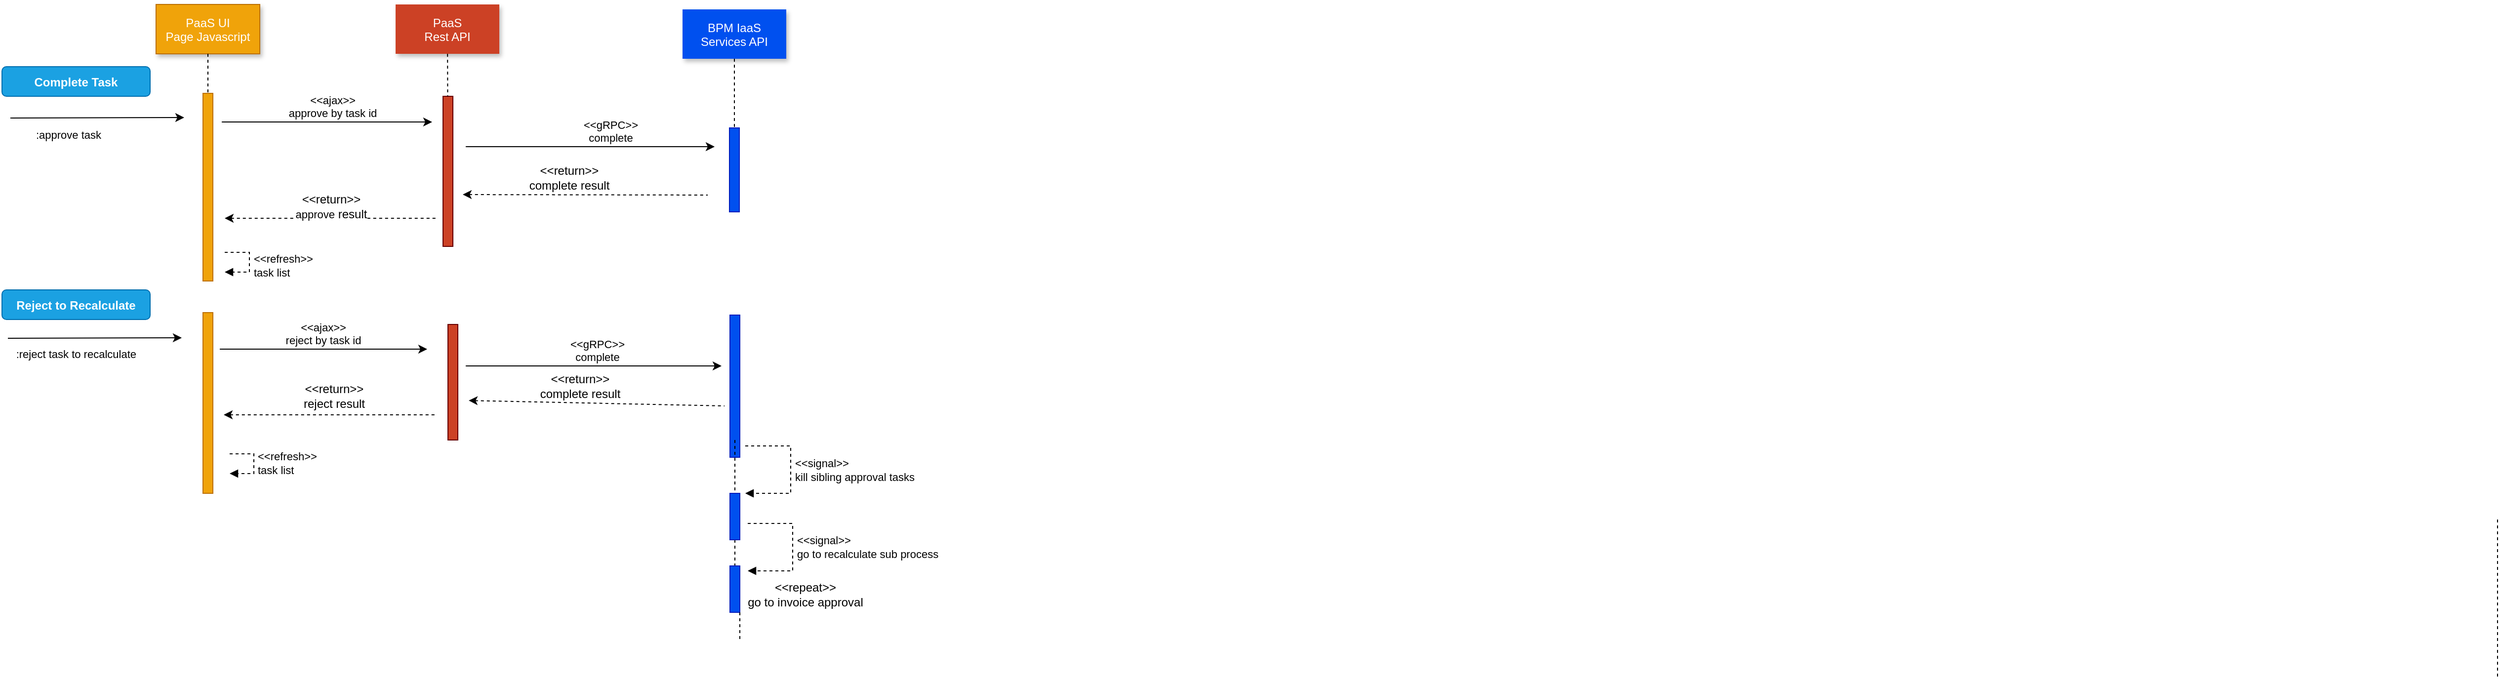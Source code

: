 <mxfile pages="1" version="11.2.1" type="github"><diagram name="Page-1" id="9361dd3d-8414-5efd-6122-117bd74ce7a7"><mxGraphModel dx="2622" dy="759" grid="0" gridSize="10" guides="1" tooltips="1" connect="1" arrows="1" fold="1" page="0" pageScale="1.5" pageWidth="826" pageHeight="1169" background="#ffffff" math="0" shadow="0"><root><mxCell id="0"/><mxCell id="1" parent="0"/><mxCell id="mkxuYSwtMgr1z3o9FaOd-89" value="" style="edgeStyle=elbowEdgeStyle;elbow=horizontal;endArrow=none;dashed=1" parent="1" edge="1"><mxGeometry x="1460" y="437.894" width="100" height="100" as="geometry"><mxPoint x="1354.5" y="610" as="sourcePoint"/><mxPoint x="1354.5" y="770" as="targetPoint"/></mxGeometry></mxCell><mxCell id="mkxuYSwtMgr1z3o9FaOd-90" value="" style="fillColor=#f0a30a;strokeColor=#BD7000;fontColor=#ffffff;" parent="1" vertex="1"><mxGeometry x="-968.5" y="178.5" width="10" height="190" as="geometry"/></mxCell><mxCell id="mkxuYSwtMgr1z3o9FaOd-91" value="PaaS UI&#10;Page Javascript" style="shadow=1;fillColor=#f0a30a;strokeColor=#BD7000;fontColor=#ffffff;" parent="1" vertex="1"><mxGeometry x="-1016" y="88.5" width="105" height="50" as="geometry"/></mxCell><mxCell id="mkxuYSwtMgr1z3o9FaOd-92" value="" style="fillColor=#CC4125;strokeColor=#660000" parent="1" vertex="1"><mxGeometry x="-725.5" y="181.5" width="10" height="152" as="geometry"/></mxCell><mxCell id="mkxuYSwtMgr1z3o9FaOd-93" value="PaaS &#10;Rest API" style="shadow=1;fillColor=#CC4125;strokeColor=none;fontColor=#FFFFFF;" parent="1" vertex="1"><mxGeometry x="-773.5" y="88.5" width="105" height="50" as="geometry"/></mxCell><mxCell id="mkxuYSwtMgr1z3o9FaOd-94" value="" style="edgeStyle=none;endArrow=none;dashed=1" parent="1" source="mkxuYSwtMgr1z3o9FaOd-93" target="mkxuYSwtMgr1z3o9FaOd-92" edge="1"><mxGeometry x="-896.165" y="193.5" width="100" height="100" as="geometry"><mxPoint x="-821.241" y="138.5" as="sourcePoint"/><mxPoint x="-820.924" y="193.5" as="targetPoint"/></mxGeometry></mxCell><mxCell id="mkxuYSwtMgr1z3o9FaOd-95" value="&lt;&lt;ajax&gt;&gt;&#10;approve by task id" style="edgeStyle=none;verticalLabelPosition=top;verticalAlign=bottom;" parent="1" edge="1"><mxGeometry x="-1168.5" y="28.5" width="100" height="100" as="geometry"><mxPoint x="-949.5" y="207.5" as="sourcePoint"/><mxPoint x="-736.5" y="207.5" as="targetPoint"/><mxPoint x="6" as="offset"/></mxGeometry></mxCell><mxCell id="mkxuYSwtMgr1z3o9FaOd-96" value="" style="edgeStyle=none;verticalLabelPosition=top;verticalAlign=bottom;labelPosition=left;align=right;endArrow=none;startArrow=classic;dashed=1;" parent="1" edge="1"><mxGeometry x="-1054.5" y="102.759" width="100" height="100" as="geometry"><mxPoint x="-705.5" y="281" as="sourcePoint"/><mxPoint x="-457.5" y="281.5" as="targetPoint"/><Array as="points"/></mxGeometry></mxCell><mxCell id="mkxuYSwtMgr1z3o9FaOd-97" value="&amp;lt;&amp;lt;return&amp;gt;&amp;gt;&lt;br&gt;complete result" style="text;html=1;resizable=0;points=[];align=center;verticalAlign=middle;labelBackgroundColor=#ffffff;" parent="mkxuYSwtMgr1z3o9FaOd-96" vertex="1" connectable="0"><mxGeometry relative="1" as="geometry"><mxPoint x="-17" y="-17" as="offset"/></mxGeometry></mxCell><mxCell id="mkxuYSwtMgr1z3o9FaOd-98" value="" style="fillColor=#0050ef;strokeColor=#001DBC;fontColor=#ffffff;" parent="1" vertex="1"><mxGeometry x="-435.5" y="213.5" width="10" height="85" as="geometry"/></mxCell><mxCell id="mkxuYSwtMgr1z3o9FaOd-99" value="BPM IaaS&#10;Services API" style="shadow=1;fillColor=#0050EF;strokeColor=none;fontColor=#FFFFFF;" parent="1" vertex="1"><mxGeometry x="-483" y="93.5" width="105" height="50" as="geometry"/></mxCell><mxCell id="mkxuYSwtMgr1z3o9FaOd-100" value="" style="edgeStyle=none;endArrow=none;dashed=1" parent="1" source="mkxuYSwtMgr1z3o9FaOd-99" target="mkxuYSwtMgr1z3o9FaOd-98" edge="1"><mxGeometry x="-554.012" y="203.5" width="100" height="100" as="geometry"><mxPoint x="-493.847" y="138.5" as="sourcePoint"/><mxPoint x="-493.847" y="288.5" as="targetPoint"/></mxGeometry></mxCell><mxCell id="mkxuYSwtMgr1z3o9FaOd-101" value="&lt;&lt;gRPC&gt;&gt;&#10;complete" style="edgeStyle=elbowEdgeStyle;elbow=vertical;verticalLabelPosition=top;verticalAlign=bottom;" parent="1" edge="1"><mxGeometry x="-1168.5" y="28.5" width="100" height="100" as="geometry"><mxPoint x="-702.5" y="232.5" as="sourcePoint"/><mxPoint x="-450.5" y="232.5" as="targetPoint"/><Array as="points"><mxPoint x="-590.5" y="232.5"/><mxPoint x="-555.5" y="240.5"/><mxPoint x="-523.5" y="327.5"/><mxPoint x="-578.5" y="298.5"/></Array><mxPoint x="21" as="offset"/></mxGeometry></mxCell><mxCell id="mkxuYSwtMgr1z3o9FaOd-102" value="" style="edgeStyle=elbowEdgeStyle;elbow=horizontal;endArrow=none;dashed=1" parent="1" source="mkxuYSwtMgr1z3o9FaOd-91" target="mkxuYSwtMgr1z3o9FaOd-90" edge="1"><mxGeometry x="-938.5" y="338.5" width="100" height="100" as="geometry"><mxPoint x="-938.5" y="438.5" as="sourcePoint"/><mxPoint x="-838.5" y="338.5" as="targetPoint"/></mxGeometry></mxCell><mxCell id="mkxuYSwtMgr1z3o9FaOd-103" value="" style="edgeStyle=none;verticalLabelPosition=top;verticalAlign=bottom;labelPosition=left;align=right;endArrow=none;startArrow=classic;dashed=1;" parent="1" edge="1"><mxGeometry x="-1046.5" y="118.759" width="100" height="100" as="geometry"><mxPoint x="-946.5" y="305" as="sourcePoint"/><mxPoint x="-730.5" y="305" as="targetPoint"/><Array as="points"><mxPoint x="-846.5" y="305"/><mxPoint x="-826.5" y="305"/><mxPoint x="-771.5" y="305"/></Array></mxGeometry></mxCell><mxCell id="mkxuYSwtMgr1z3o9FaOd-104" value="&amp;lt;&amp;lt;return&amp;gt;&amp;gt;&lt;br&gt;&lt;span style=&quot;font-size: 11px ; text-align: right&quot;&gt;approve&lt;/span&gt;&amp;nbsp;result" style="text;html=1;resizable=0;points=[];align=center;verticalAlign=middle;labelBackgroundColor=#ffffff;" parent="mkxuYSwtMgr1z3o9FaOd-103" vertex="1" connectable="0"><mxGeometry relative="1" as="geometry"><mxPoint x="-0.5" y="-12" as="offset"/></mxGeometry></mxCell><mxCell id="mkxuYSwtMgr1z3o9FaOd-105" value="" style="html=1;points=[];perimeter=orthogonalPerimeter;fillColor=#0050ef;strokeColor=#001DBC;fontColor=#ffffff;" parent="1" vertex="1"><mxGeometry x="-435" y="403" width="10" height="144" as="geometry"/></mxCell><mxCell id="mkxuYSwtMgr1z3o9FaOd-106" value="" style="fillColor=#f0a30a;strokeColor=#BD7000;fontColor=#ffffff;" parent="1" vertex="1"><mxGeometry x="-968.5" y="400.5" width="10" height="183" as="geometry"/></mxCell><mxCell id="mkxuYSwtMgr1z3o9FaOd-107" value=":approve task" style="edgeStyle=none;verticalLabelPosition=top;verticalAlign=bottom;labelPosition=left;align=right" parent="1" edge="1"><mxGeometry x="-1168.5" y="28.5" width="100" height="100" as="geometry"><mxPoint x="-1163.5" y="203.5" as="sourcePoint"/><mxPoint x="-987.5" y="203" as="targetPoint"/><Array as="points"/><mxPoint x="6" y="26" as="offset"/></mxGeometry></mxCell><mxCell id="mkxuYSwtMgr1z3o9FaOd-108" value="&lt;&lt;ajax&gt;&gt;&#10;reject by task id" style="edgeStyle=none;verticalLabelPosition=top;verticalAlign=bottom;" parent="1" edge="1"><mxGeometry x="-953.5" y="347.5" width="100" height="100" as="geometry"><mxPoint x="-951.5" y="437.5" as="sourcePoint"/><mxPoint x="-741.5" y="437.5" as="targetPoint"/></mxGeometry></mxCell><mxCell id="mkxuYSwtMgr1z3o9FaOd-109" value="&lt;&lt;gRPC&gt;&gt;&#10;complete" style="edgeStyle=elbowEdgeStyle;elbow=vertical;verticalLabelPosition=top;verticalAlign=bottom;" parent="1" edge="1"><mxGeometry x="-1168.5" y="-34.5" width="100" height="100" as="geometry"><mxPoint x="-702.5" y="454.5" as="sourcePoint"/><mxPoint x="-443.5" y="454.5" as="targetPoint"/><Array as="points"><mxPoint x="-519.5" y="454.5"/><mxPoint x="-574.5" y="425.5"/></Array><mxPoint x="4" as="offset"/></mxGeometry></mxCell><mxCell id="mkxuYSwtMgr1z3o9FaOd-110" value="" style="fillColor=#CC4125;strokeColor=#660000" parent="1" vertex="1"><mxGeometry x="-720.5" y="412.5" width="10" height="117" as="geometry"/></mxCell><mxCell id="mkxuYSwtMgr1z3o9FaOd-111" value="" style="edgeStyle=none;verticalLabelPosition=top;verticalAlign=bottom;labelPosition=left;align=right;endArrow=none;startArrow=classic;dashed=1;" parent="1" edge="1"><mxGeometry x="-1048.5" y="311.259" width="100" height="100" as="geometry"><mxPoint x="-699.5" y="489.5" as="sourcePoint"/><mxPoint x="-440.5" y="495" as="targetPoint"/><Array as="points"/></mxGeometry></mxCell><mxCell id="mkxuYSwtMgr1z3o9FaOd-112" value="&amp;lt;&amp;lt;return&amp;gt;&amp;gt;&lt;br&gt;complete result" style="text;html=1;resizable=0;points=[];align=center;verticalAlign=middle;labelBackgroundColor=#ffffff;" parent="mkxuYSwtMgr1z3o9FaOd-111" vertex="1" connectable="0"><mxGeometry relative="1" as="geometry"><mxPoint x="-17" y="-17" as="offset"/></mxGeometry></mxCell><mxCell id="mkxuYSwtMgr1z3o9FaOd-113" value="Complete Task" style="rounded=1;fontStyle=1;fillColor=#1ba1e2;strokeColor=#006EAF;fontColor=#ffffff;" parent="1" vertex="1"><mxGeometry x="-1172" y="151.5" width="150" height="30" as="geometry"/></mxCell><mxCell id="mkxuYSwtMgr1z3o9FaOd-114" value="" style="edgeStyle=none;verticalLabelPosition=top;verticalAlign=bottom;labelPosition=left;align=right;endArrow=none;startArrow=classic;dashed=1;" parent="1" edge="1"><mxGeometry x="-1047.5" y="317.759" width="100" height="100" as="geometry"><mxPoint x="-947.5" y="504" as="sourcePoint"/><mxPoint x="-731.5" y="504" as="targetPoint"/><Array as="points"><mxPoint x="-847.5" y="504"/><mxPoint x="-827.5" y="504"/><mxPoint x="-772.5" y="504"/></Array></mxGeometry></mxCell><mxCell id="mkxuYSwtMgr1z3o9FaOd-115" value="&amp;lt;&amp;lt;return&amp;gt;&amp;gt;&lt;br&gt;reject result" style="text;html=1;resizable=0;points=[];align=center;verticalAlign=middle;labelBackgroundColor=#ffffff;" parent="mkxuYSwtMgr1z3o9FaOd-114" vertex="1" connectable="0"><mxGeometry relative="1" as="geometry"><mxPoint x="3.5" y="-19.5" as="offset"/></mxGeometry></mxCell><mxCell id="mkxuYSwtMgr1z3o9FaOd-116" value=":reject task to recalculate" style="edgeStyle=none;verticalLabelPosition=top;verticalAlign=bottom;labelPosition=left;align=right" parent="1" edge="1"><mxGeometry width="100" height="100" as="geometry"><mxPoint x="-1166" y="426.5" as="sourcePoint"/><mxPoint x="-990" y="426" as="targetPoint"/><Array as="points"/><mxPoint x="44" y="25" as="offset"/></mxGeometry></mxCell><mxCell id="mkxuYSwtMgr1z3o9FaOd-117" value="Reject to Recalculate" style="rounded=1;fontStyle=1;fillColor=#1ba1e2;strokeColor=#006EAF;fontColor=#ffffff;" parent="1" vertex="1"><mxGeometry x="-1172" y="377.5" width="150" height="30" as="geometry"/></mxCell><object label="&amp;lt;&amp;lt;refresh&amp;gt;&amp;gt;&lt;br&gt;task list" id="mkxuYSwtMgr1z3o9FaOd-119"><mxCell style="edgeStyle=orthogonalEdgeStyle;html=1;align=left;spacingLeft=2;endArrow=block;rounded=0;dashed=1;" parent="1" edge="1"><mxGeometry x="0.086" relative="1" as="geometry"><mxPoint x="-946.5" y="339.5" as="sourcePoint"/><Array as="points"><mxPoint x="-921.5" y="339.5"/></Array><mxPoint x="-946.5" y="359.5" as="targetPoint"/><mxPoint as="offset"/></mxGeometry></mxCell></object><object label="&amp;lt;&amp;lt;refresh&amp;gt;&amp;gt;&lt;br&gt;task list" id="mkxuYSwtMgr1z3o9FaOd-120"><mxCell style="edgeStyle=orthogonalEdgeStyle;html=1;align=left;spacingLeft=2;endArrow=block;rounded=0;dashed=1;" parent="1" edge="1"><mxGeometry x="-0.029" relative="1" as="geometry"><mxPoint x="-941.5" y="543.5" as="sourcePoint"/><Array as="points"><mxPoint x="-917" y="543"/></Array><mxPoint x="-941.5" y="563.5" as="targetPoint"/><mxPoint as="offset"/></mxGeometry></mxCell></object><mxCell id="SpBjfHwKrmP-ViL-DPRy-4" value="" style="edgeStyle=none;endArrow=none;dashed=1" parent="1" source="SpBjfHwKrmP-ViL-DPRy-7" edge="1"><mxGeometry x="-553.512" y="589.5" width="100" height="100" as="geometry"><mxPoint x="-430" y="529.5" as="sourcePoint"/><mxPoint x="-430" y="657.5" as="targetPoint"/></mxGeometry></mxCell><mxCell id="SpBjfHwKrmP-ViL-DPRy-9" value="&amp;lt;&amp;lt;signal&amp;gt;&amp;gt;&lt;br&gt;kill sibling approval tasks" style="edgeStyle=orthogonalEdgeStyle;html=1;align=left;spacingLeft=2;endArrow=block;rounded=0;entryX=1;entryY=0;dashed=1;" parent="1" edge="1"><mxGeometry relative="1" as="geometry"><mxPoint x="-419.5" y="535.5" as="sourcePoint"/><Array as="points"><mxPoint x="-373.5" y="535.5"/><mxPoint x="-373.5" y="583.5"/></Array><mxPoint x="-419.5" y="583.5" as="targetPoint"/></mxGeometry></mxCell><mxCell id="SpBjfHwKrmP-ViL-DPRy-7" value="" style="html=1;points=[];perimeter=orthogonalPerimeter;fillColor=#0050ef;strokeColor=#001DBC;fontColor=#ffffff;" parent="1" vertex="1"><mxGeometry x="-435" y="583.5" width="10" height="47" as="geometry"/></mxCell><mxCell id="SpBjfHwKrmP-ViL-DPRy-11" value="" style="edgeStyle=none;endArrow=none;dashed=1" parent="1" target="SpBjfHwKrmP-ViL-DPRy-7" edge="1"><mxGeometry x="-553.512" y="589.5" width="100" height="100" as="geometry"><mxPoint x="-430" y="529.5" as="sourcePoint"/><mxPoint x="-430" y="657.5" as="targetPoint"/></mxGeometry></mxCell><mxCell id="SpBjfHwKrmP-ViL-DPRy-12" value="&amp;lt;&amp;lt;signal&amp;gt;&amp;gt;&lt;br&gt;go to recalculate sub process" style="edgeStyle=orthogonalEdgeStyle;html=1;align=left;spacingLeft=2;endArrow=block;rounded=0;entryX=1;entryY=0;dashed=1;" parent="1" edge="1"><mxGeometry relative="1" as="geometry"><mxPoint x="-417" y="614" as="sourcePoint"/><Array as="points"><mxPoint x="-371.5" y="613.5"/><mxPoint x="-371.5" y="661.5"/></Array><mxPoint x="-417" y="662" as="targetPoint"/></mxGeometry></mxCell><mxCell id="SpBjfHwKrmP-ViL-DPRy-13" value="" style="html=1;points=[];perimeter=orthogonalPerimeter;fillColor=#0050ef;strokeColor=#001DBC;fontColor=#ffffff;" parent="1" vertex="1"><mxGeometry x="-435" y="657" width="10" height="47" as="geometry"/></mxCell><mxCell id="SpBjfHwKrmP-ViL-DPRy-16" value="" style="edgeStyle=none;endArrow=none;dashed=1;" parent="1" source="SpBjfHwKrmP-ViL-DPRy-13" edge="1"><mxGeometry x="-530.012" y="734.5" width="100" height="100" as="geometry"><mxPoint x="-406.5" y="674.5" as="sourcePoint"/><mxPoint x="-425" y="731" as="targetPoint"/><Array as="points"/></mxGeometry></mxCell><mxCell id="SpBjfHwKrmP-ViL-DPRy-17" value="&amp;lt;&amp;lt;repeat&amp;gt;&amp;gt;&lt;br&gt;go to invoice approval" style="text;html=1;resizable=0;points=[];align=center;verticalAlign=middle;labelBackgroundColor=#ffffff;" parent="SpBjfHwKrmP-ViL-DPRy-16" vertex="1" connectable="0"><mxGeometry relative="1" as="geometry"><mxPoint x="66" y="-32" as="offset"/></mxGeometry></mxCell></root></mxGraphModel></diagram></mxfile>